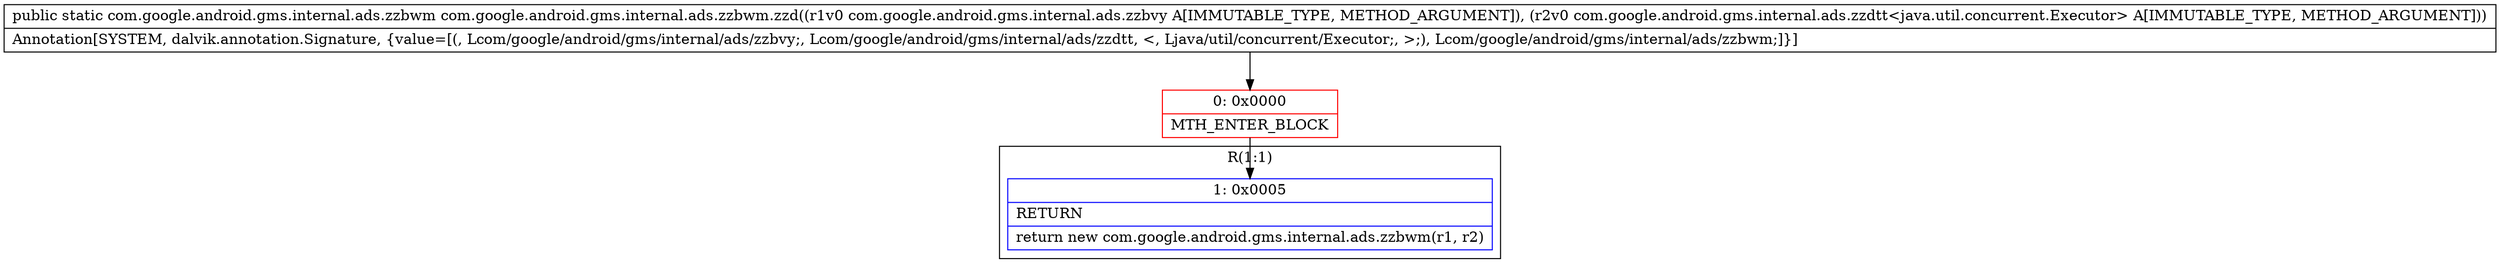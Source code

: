 digraph "CFG forcom.google.android.gms.internal.ads.zzbwm.zzd(Lcom\/google\/android\/gms\/internal\/ads\/zzbvy;Lcom\/google\/android\/gms\/internal\/ads\/zzdtt;)Lcom\/google\/android\/gms\/internal\/ads\/zzbwm;" {
subgraph cluster_Region_387987580 {
label = "R(1:1)";
node [shape=record,color=blue];
Node_1 [shape=record,label="{1\:\ 0x0005|RETURN\l|return new com.google.android.gms.internal.ads.zzbwm(r1, r2)\l}"];
}
Node_0 [shape=record,color=red,label="{0\:\ 0x0000|MTH_ENTER_BLOCK\l}"];
MethodNode[shape=record,label="{public static com.google.android.gms.internal.ads.zzbwm com.google.android.gms.internal.ads.zzbwm.zzd((r1v0 com.google.android.gms.internal.ads.zzbvy A[IMMUTABLE_TYPE, METHOD_ARGUMENT]), (r2v0 com.google.android.gms.internal.ads.zzdtt\<java.util.concurrent.Executor\> A[IMMUTABLE_TYPE, METHOD_ARGUMENT]))  | Annotation[SYSTEM, dalvik.annotation.Signature, \{value=[(, Lcom\/google\/android\/gms\/internal\/ads\/zzbvy;, Lcom\/google\/android\/gms\/internal\/ads\/zzdtt, \<, Ljava\/util\/concurrent\/Executor;, \>;), Lcom\/google\/android\/gms\/internal\/ads\/zzbwm;]\}]\l}"];
MethodNode -> Node_0;
Node_0 -> Node_1;
}

